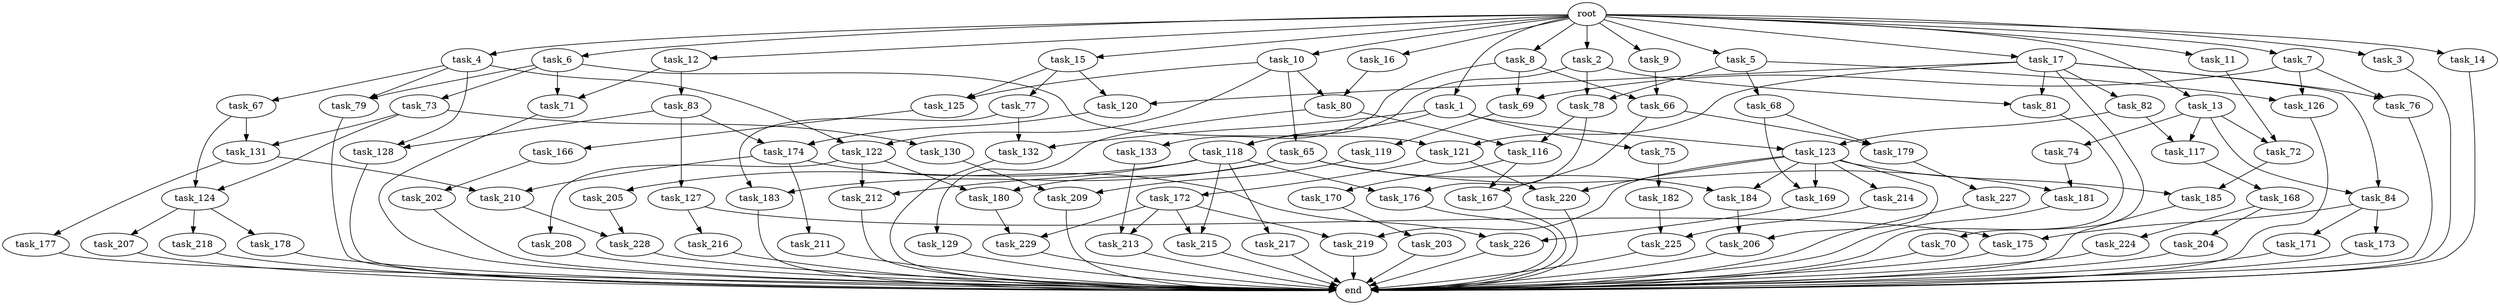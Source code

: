 digraph G {
  task_67 [size="42090679500.800003"];
  task_132 [size="61847529062.400002"];
  task_12 [size="102.400000"];
  task_68 [size="54975581388.800003"];
  task_5 [size="102.400000"];
  task_211 [size="69578470195.199997"];
  task_217 [size="54975581388.800003"];
  task_82 [size="3435973836.800000"];
  task_226 [size="139156940390.399994"];
  task_17 [size="102.400000"];
  task_229 [size="116823110451.200012"];
  task_2 [size="102.400000"];
  task_121 [size="11166914969.600000"];
  task_216 [size="3435973836.800000"];
  task_168 [size="21474836480.000000"];
  task_166 [size="7730941132.800000"];
  task_169 [size="89335319756.800003"];
  task_128 [size="84181359001.600006"];
  task_131 [size="63565515980.800003"];
  task_207 [size="21474836480.000000"];
  task_79 [size="49821620633.600006"];
  task_77 [size="13743895347.200001"];
  task_11 [size="102.400000"];
  task_71 [size="62706522521.600006"];
  task_167 [size="91053306675.200012"];
  task_15 [size="102.400000"];
  task_84 [size="17179869184.000000"];
  task_117 [size="55834574848.000000"];
  task_228 [size="55834574848.000000"];
  root [size="0.000000"];
  task_72 [size="44667659878.400002"];
  task_69 [size="17179869184.000000"];
  task_119 [size="7730941132.800000"];
  task_130 [size="42090679500.800003"];
  task_74 [size="13743895347.200001"];
  task_9 [size="102.400000"];
  task_8 [size="102.400000"];
  task_177 [size="42090679500.800003"];
  task_172 [size="42090679500.800003"];
  task_180 [size="139156940390.399994"];
  task_122 [size="97066260889.600006"];
  task_81 [size="24910810316.800003"];
  task_126 [size="58411555225.600006"];
  task_215 [size="140874927308.800018"];
  task_66 [size="99643241267.200012"];
  task_206 [size="140874927308.800018"];
  task_78 [size="76450417868.800003"];
  task_225 [size="116823110451.200012"];
  task_214 [size="85899345920.000000"];
  task_179 [size="24910810316.800003"];
  task_116 [size="83322365542.400009"];
  task_182 [size="13743895347.200001"];
  task_213 [size="107374182400.000000"];
  task_1 [size="102.400000"];
  task_3 [size="102.400000"];
  task_185 [size="155477816115.200012"];
  task_212 [size="124554051584.000000"];
  task_7 [size="102.400000"];
  task_75 [size="30923764531.200001"];
  task_220 [size="127990025420.800003"];
  task_4 [size="102.400000"];
  task_183 [size="100502234726.400009"];
  end [size="0.000000"];
  task_123 [size="73014444032.000000"];
  task_16 [size="102.400000"];
  task_178 [size="21474836480.000000"];
  task_174 [size="55834574848.000000"];
  task_6 [size="102.400000"];
  task_127 [size="42090679500.800003"];
  task_133 [size="13743895347.200001"];
  task_170 [size="69578470195.199997"];
  task_65 [size="54975581388.800003"];
  task_120 [size="17179869184.000000"];
  task_176 [size="124554051584.000000"];
  task_175 [size="58411555225.600006"];
  task_202 [size="7730941132.800000"];
  task_118 [size="52398601011.200005"];
  task_80 [size="109951162777.600006"];
  task_184 [size="155477816115.200012"];
  task_129 [size="13743895347.200001"];
  task_224 [size="85899345920.000000"];
  task_204 [size="85899345920.000000"];
  task_124 [size="63565515980.800003"];
  task_125 [size="68719476736.000000"];
  task_73 [size="7730941132.800000"];
  task_227 [size="7730941132.800000"];
  task_208 [size="69578470195.199997"];
  task_173 [size="54975581388.800003"];
  task_209 [size="58411555225.600006"];
  task_76 [size="6871947673.600000"];
  task_171 [size="54975581388.800003"];
  task_70 [size="3435973836.800000"];
  task_203 [size="13743895347.200001"];
  task_13 [size="102.400000"];
  task_218 [size="21474836480.000000"];
  task_219 [size="171798691840.000000"];
  task_181 [size="155477816115.200012"];
  task_10 [size="102.400000"];
  task_205 [size="54975581388.800003"];
  task_83 [size="54975581388.800003"];
  task_14 [size="102.400000"];
  task_210 [size="111669149696.000000"];

  task_67 -> task_124 [size="209715200.000000"];
  task_67 -> task_131 [size="209715200.000000"];
  task_132 -> end [size="1.000000"];
  task_12 -> task_83 [size="536870912.000000"];
  task_12 -> task_71 [size="536870912.000000"];
  task_68 -> task_169 [size="33554432.000000"];
  task_68 -> task_179 [size="33554432.000000"];
  task_5 -> task_68 [size="536870912.000000"];
  task_5 -> task_126 [size="536870912.000000"];
  task_5 -> task_78 [size="536870912.000000"];
  task_211 -> end [size="1.000000"];
  task_217 -> end [size="1.000000"];
  task_82 -> task_123 [size="411041792.000000"];
  task_82 -> task_117 [size="411041792.000000"];
  task_226 -> end [size="1.000000"];
  task_17 -> task_84 [size="33554432.000000"];
  task_17 -> task_82 [size="33554432.000000"];
  task_17 -> task_76 [size="33554432.000000"];
  task_17 -> task_70 [size="33554432.000000"];
  task_17 -> task_121 [size="33554432.000000"];
  task_17 -> task_81 [size="33554432.000000"];
  task_17 -> task_120 [size="33554432.000000"];
  task_229 -> end [size="1.000000"];
  task_2 -> task_118 [size="209715200.000000"];
  task_2 -> task_81 [size="209715200.000000"];
  task_2 -> task_78 [size="209715200.000000"];
  task_121 -> task_220 [size="411041792.000000"];
  task_121 -> task_172 [size="411041792.000000"];
  task_216 -> end [size="1.000000"];
  task_168 -> task_204 [size="838860800.000000"];
  task_168 -> task_224 [size="838860800.000000"];
  task_166 -> task_202 [size="75497472.000000"];
  task_169 -> task_226 [size="679477248.000000"];
  task_128 -> end [size="1.000000"];
  task_131 -> task_177 [size="411041792.000000"];
  task_131 -> task_210 [size="411041792.000000"];
  task_207 -> end [size="1.000000"];
  task_79 -> end [size="1.000000"];
  task_77 -> task_132 [size="301989888.000000"];
  task_77 -> task_183 [size="301989888.000000"];
  task_11 -> task_72 [size="301989888.000000"];
  task_71 -> end [size="1.000000"];
  task_167 -> end [size="1.000000"];
  task_15 -> task_120 [size="134217728.000000"];
  task_15 -> task_77 [size="134217728.000000"];
  task_15 -> task_125 [size="134217728.000000"];
  task_84 -> task_175 [size="536870912.000000"];
  task_84 -> task_171 [size="536870912.000000"];
  task_84 -> task_173 [size="536870912.000000"];
  task_117 -> task_168 [size="209715200.000000"];
  task_228 -> end [size="1.000000"];
  root -> task_7 [size="1.000000"];
  root -> task_8 [size="1.000000"];
  root -> task_12 [size="1.000000"];
  root -> task_4 [size="1.000000"];
  root -> task_1 [size="1.000000"];
  root -> task_3 [size="1.000000"];
  root -> task_16 [size="1.000000"];
  root -> task_5 [size="1.000000"];
  root -> task_10 [size="1.000000"];
  root -> task_6 [size="1.000000"];
  root -> task_17 [size="1.000000"];
  root -> task_9 [size="1.000000"];
  root -> task_11 [size="1.000000"];
  root -> task_2 [size="1.000000"];
  root -> task_13 [size="1.000000"];
  root -> task_14 [size="1.000000"];
  root -> task_15 [size="1.000000"];
  task_72 -> task_185 [size="679477248.000000"];
  task_69 -> task_119 [size="75497472.000000"];
  task_119 -> task_209 [size="536870912.000000"];
  task_130 -> task_209 [size="33554432.000000"];
  task_74 -> task_181 [size="838860800.000000"];
  task_9 -> task_66 [size="838860800.000000"];
  task_8 -> task_133 [size="134217728.000000"];
  task_8 -> task_66 [size="134217728.000000"];
  task_8 -> task_69 [size="134217728.000000"];
  task_177 -> end [size="1.000000"];
  task_172 -> task_215 [size="838860800.000000"];
  task_172 -> task_219 [size="838860800.000000"];
  task_172 -> task_213 [size="838860800.000000"];
  task_172 -> task_229 [size="838860800.000000"];
  task_180 -> task_229 [size="301989888.000000"];
  task_122 -> task_180 [size="679477248.000000"];
  task_122 -> task_208 [size="679477248.000000"];
  task_122 -> task_212 [size="679477248.000000"];
  task_81 -> end [size="1.000000"];
  task_126 -> end [size="1.000000"];
  task_215 -> end [size="1.000000"];
  task_66 -> task_179 [size="209715200.000000"];
  task_66 -> task_167 [size="209715200.000000"];
  task_206 -> end [size="1.000000"];
  task_78 -> task_116 [size="679477248.000000"];
  task_78 -> task_176 [size="679477248.000000"];
  task_225 -> end [size="1.000000"];
  task_214 -> task_225 [size="301989888.000000"];
  task_179 -> task_227 [size="75497472.000000"];
  task_116 -> task_170 [size="679477248.000000"];
  task_116 -> task_167 [size="679477248.000000"];
  task_182 -> task_225 [size="838860800.000000"];
  task_213 -> end [size="1.000000"];
  task_1 -> task_118 [size="301989888.000000"];
  task_1 -> task_132 [size="301989888.000000"];
  task_1 -> task_123 [size="301989888.000000"];
  task_1 -> task_75 [size="301989888.000000"];
  task_3 -> end [size="1.000000"];
  task_185 -> end [size="1.000000"];
  task_212 -> end [size="1.000000"];
  task_7 -> task_76 [size="33554432.000000"];
  task_7 -> task_69 [size="33554432.000000"];
  task_7 -> task_126 [size="33554432.000000"];
  task_75 -> task_182 [size="134217728.000000"];
  task_220 -> end [size="1.000000"];
  task_4 -> task_67 [size="411041792.000000"];
  task_4 -> task_79 [size="411041792.000000"];
  task_4 -> task_122 [size="411041792.000000"];
  task_4 -> task_128 [size="411041792.000000"];
  task_183 -> end [size="1.000000"];
  task_123 -> task_219 [size="838860800.000000"];
  task_123 -> task_206 [size="838860800.000000"];
  task_123 -> task_185 [size="838860800.000000"];
  task_123 -> task_220 [size="838860800.000000"];
  task_123 -> task_169 [size="838860800.000000"];
  task_123 -> task_214 [size="838860800.000000"];
  task_123 -> task_184 [size="838860800.000000"];
  task_16 -> task_80 [size="536870912.000000"];
  task_178 -> end [size="1.000000"];
  task_174 -> task_210 [size="679477248.000000"];
  task_174 -> task_226 [size="679477248.000000"];
  task_174 -> task_211 [size="679477248.000000"];
  task_6 -> task_79 [size="75497472.000000"];
  task_6 -> task_121 [size="75497472.000000"];
  task_6 -> task_73 [size="75497472.000000"];
  task_6 -> task_71 [size="75497472.000000"];
  task_127 -> task_175 [size="33554432.000000"];
  task_127 -> task_216 [size="33554432.000000"];
  task_133 -> task_213 [size="209715200.000000"];
  task_170 -> task_203 [size="134217728.000000"];
  task_65 -> task_180 [size="679477248.000000"];
  task_65 -> task_181 [size="679477248.000000"];
  task_65 -> task_184 [size="679477248.000000"];
  task_65 -> task_183 [size="679477248.000000"];
  task_120 -> task_174 [size="134217728.000000"];
  task_176 -> end [size="1.000000"];
  task_175 -> end [size="1.000000"];
  task_202 -> end [size="1.000000"];
  task_118 -> task_215 [size="536870912.000000"];
  task_118 -> task_205 [size="536870912.000000"];
  task_118 -> task_176 [size="536870912.000000"];
  task_118 -> task_212 [size="536870912.000000"];
  task_118 -> task_217 [size="536870912.000000"];
  task_80 -> task_116 [size="134217728.000000"];
  task_80 -> task_129 [size="134217728.000000"];
  task_184 -> task_206 [size="536870912.000000"];
  task_129 -> end [size="1.000000"];
  task_224 -> end [size="1.000000"];
  task_204 -> end [size="1.000000"];
  task_124 -> task_178 [size="209715200.000000"];
  task_124 -> task_207 [size="209715200.000000"];
  task_124 -> task_218 [size="209715200.000000"];
  task_125 -> task_166 [size="75497472.000000"];
  task_73 -> task_124 [size="411041792.000000"];
  task_73 -> task_131 [size="411041792.000000"];
  task_73 -> task_130 [size="411041792.000000"];
  task_227 -> end [size="1.000000"];
  task_208 -> end [size="1.000000"];
  task_173 -> end [size="1.000000"];
  task_209 -> end [size="1.000000"];
  task_76 -> end [size="1.000000"];
  task_171 -> end [size="1.000000"];
  task_70 -> end [size="1.000000"];
  task_203 -> end [size="1.000000"];
  task_13 -> task_84 [size="134217728.000000"];
  task_13 -> task_72 [size="134217728.000000"];
  task_13 -> task_117 [size="134217728.000000"];
  task_13 -> task_74 [size="134217728.000000"];
  task_218 -> end [size="1.000000"];
  task_219 -> end [size="1.000000"];
  task_181 -> end [size="1.000000"];
  task_10 -> task_65 [size="536870912.000000"];
  task_10 -> task_80 [size="536870912.000000"];
  task_10 -> task_125 [size="536870912.000000"];
  task_10 -> task_122 [size="536870912.000000"];
  task_205 -> task_228 [size="134217728.000000"];
  task_83 -> task_174 [size="411041792.000000"];
  task_83 -> task_128 [size="411041792.000000"];
  task_83 -> task_127 [size="411041792.000000"];
  task_14 -> end [size="1.000000"];
  task_210 -> task_228 [size="411041792.000000"];
}
